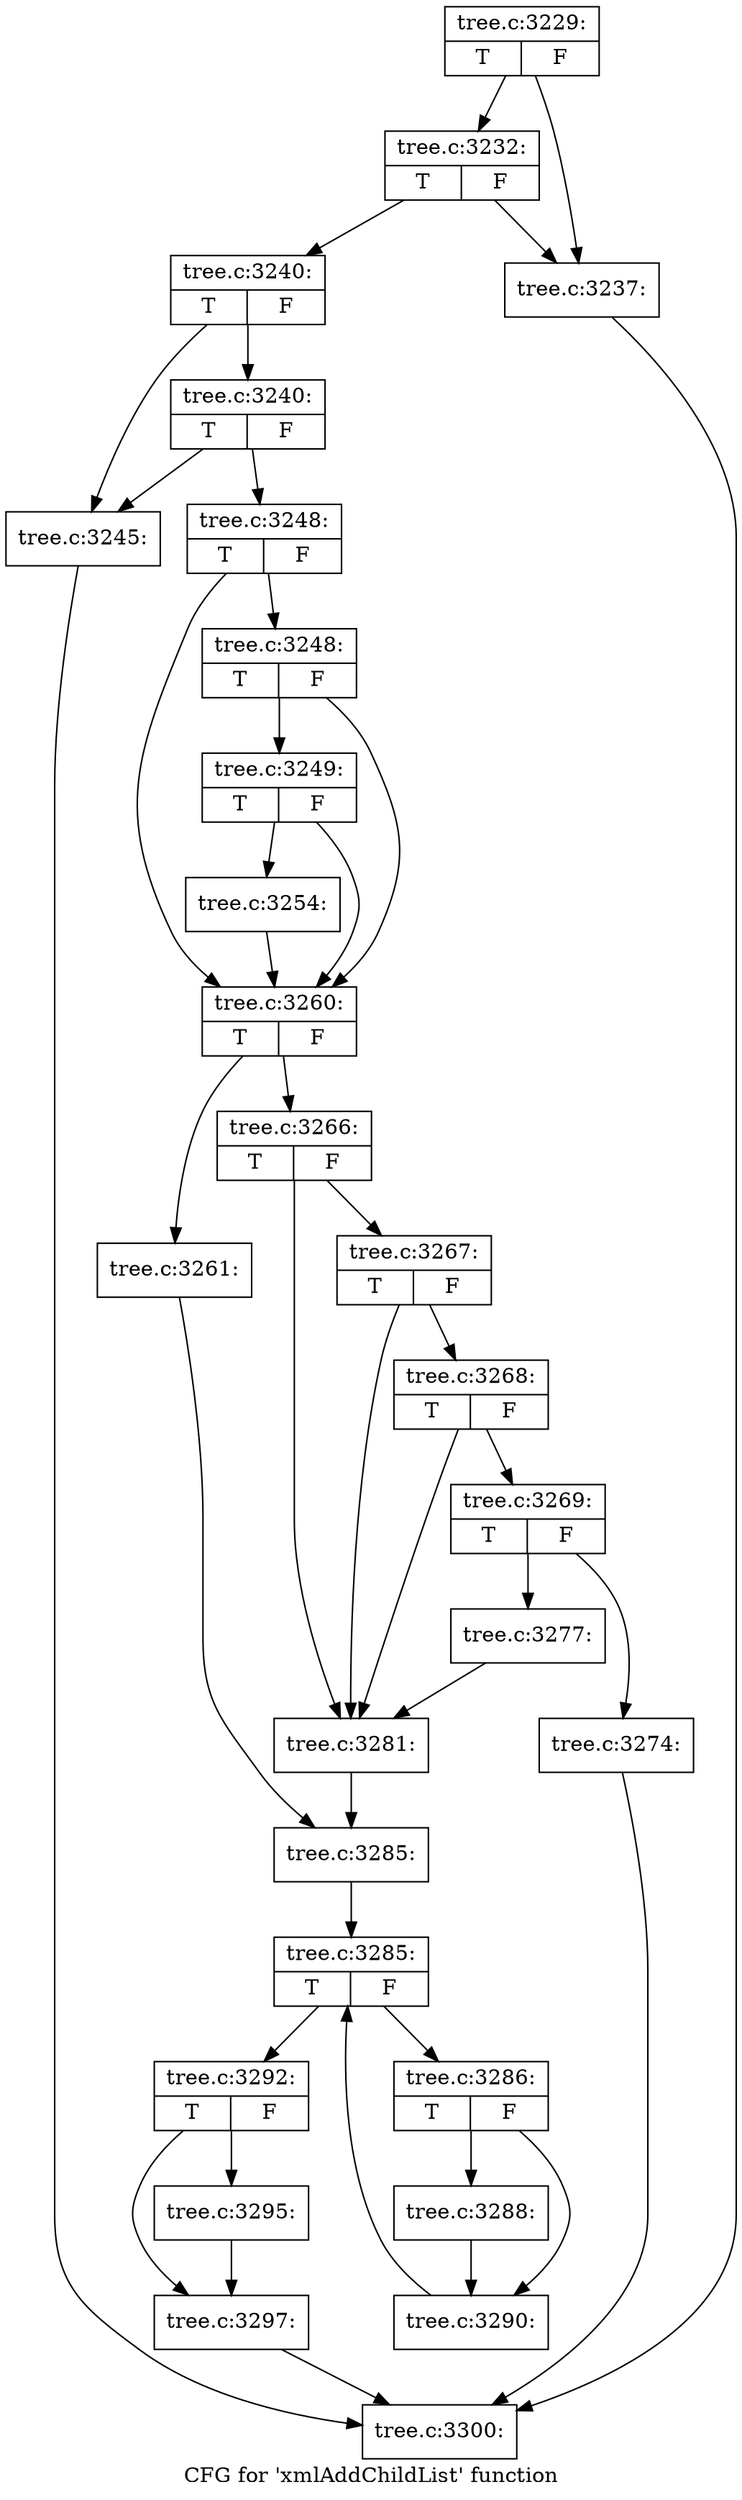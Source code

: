 digraph "CFG for 'xmlAddChildList' function" {
	label="CFG for 'xmlAddChildList' function";

	Node0x441c950 [shape=record,label="{tree.c:3229:|{<s0>T|<s1>F}}"];
	Node0x441c950 -> Node0x441d4a0;
	Node0x441c950 -> Node0x441d540;
	Node0x441d540 [shape=record,label="{tree.c:3232:|{<s0>T|<s1>F}}"];
	Node0x441d540 -> Node0x441d4a0;
	Node0x441d540 -> Node0x441d4f0;
	Node0x441d4a0 [shape=record,label="{tree.c:3237:}"];
	Node0x441d4a0 -> Node0x441cbd0;
	Node0x441d4f0 [shape=record,label="{tree.c:3240:|{<s0>T|<s1>F}}"];
	Node0x441d4f0 -> Node0x441de00;
	Node0x441d4f0 -> Node0x441dea0;
	Node0x441dea0 [shape=record,label="{tree.c:3240:|{<s0>T|<s1>F}}"];
	Node0x441dea0 -> Node0x441de00;
	Node0x441dea0 -> Node0x441de50;
	Node0x441de00 [shape=record,label="{tree.c:3245:}"];
	Node0x441de00 -> Node0x441cbd0;
	Node0x441de50 [shape=record,label="{tree.c:3248:|{<s0>T|<s1>F}}"];
	Node0x441de50 -> Node0x441e880;
	Node0x441de50 -> Node0x441e7b0;
	Node0x441e880 [shape=record,label="{tree.c:3248:|{<s0>T|<s1>F}}"];
	Node0x441e880 -> Node0x441e800;
	Node0x441e880 -> Node0x441e7b0;
	Node0x441e800 [shape=record,label="{tree.c:3249:|{<s0>T|<s1>F}}"];
	Node0x441e800 -> Node0x441e760;
	Node0x441e800 -> Node0x441e7b0;
	Node0x441e760 [shape=record,label="{tree.c:3254:}"];
	Node0x441e760 -> Node0x441e7b0;
	Node0x441e7b0 [shape=record,label="{tree.c:3260:|{<s0>T|<s1>F}}"];
	Node0x441e7b0 -> Node0x441f650;
	Node0x441e7b0 -> Node0x441f6f0;
	Node0x441f650 [shape=record,label="{tree.c:3261:}"];
	Node0x441f650 -> Node0x441f6a0;
	Node0x441f6f0 [shape=record,label="{tree.c:3266:|{<s0>T|<s1>F}}"];
	Node0x441f6f0 -> Node0x4420070;
	Node0x441f6f0 -> Node0x441ffa0;
	Node0x4420070 [shape=record,label="{tree.c:3267:|{<s0>T|<s1>F}}"];
	Node0x4420070 -> Node0x441fff0;
	Node0x4420070 -> Node0x441ffa0;
	Node0x441fff0 [shape=record,label="{tree.c:3268:|{<s0>T|<s1>F}}"];
	Node0x441fff0 -> Node0x441ff50;
	Node0x441fff0 -> Node0x441ffa0;
	Node0x441ff50 [shape=record,label="{tree.c:3269:|{<s0>T|<s1>F}}"];
	Node0x441ff50 -> Node0x44213d0;
	Node0x441ff50 -> Node0x4421420;
	Node0x44213d0 [shape=record,label="{tree.c:3274:}"];
	Node0x44213d0 -> Node0x441cbd0;
	Node0x4421420 [shape=record,label="{tree.c:3277:}"];
	Node0x4421420 -> Node0x441ffa0;
	Node0x441ffa0 [shape=record,label="{tree.c:3281:}"];
	Node0x441ffa0 -> Node0x441f6a0;
	Node0x441f6a0 [shape=record,label="{tree.c:3285:}"];
	Node0x441f6a0 -> Node0x4422c70;
	Node0x4422c70 [shape=record,label="{tree.c:3285:|{<s0>T|<s1>F}}"];
	Node0x4422c70 -> Node0x4423190;
	Node0x4422c70 -> Node0x4422e90;
	Node0x4423190 [shape=record,label="{tree.c:3286:|{<s0>T|<s1>F}}"];
	Node0x4423190 -> Node0x4423510;
	Node0x4423190 -> Node0x4423560;
	Node0x4423510 [shape=record,label="{tree.c:3288:}"];
	Node0x4423510 -> Node0x4423560;
	Node0x4423560 [shape=record,label="{tree.c:3290:}"];
	Node0x4423560 -> Node0x4422c70;
	Node0x4422e90 [shape=record,label="{tree.c:3292:|{<s0>T|<s1>F}}"];
	Node0x4422e90 -> Node0x4424560;
	Node0x4422e90 -> Node0x44245b0;
	Node0x4424560 [shape=record,label="{tree.c:3295:}"];
	Node0x4424560 -> Node0x44245b0;
	Node0x44245b0 [shape=record,label="{tree.c:3297:}"];
	Node0x44245b0 -> Node0x441cbd0;
	Node0x441cbd0 [shape=record,label="{tree.c:3300:}"];
}
